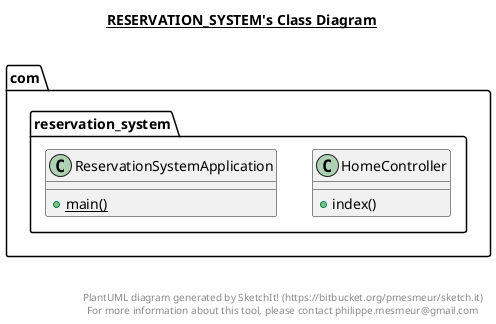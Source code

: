 @startuml

title __RESERVATION_SYSTEM's Class Diagram__\n

  namespace com.reservation_system {
    class com.reservation_system.HomeController {
        + index()
    }
  }
  

  namespace com.reservation_system {
    class com.reservation_system.ReservationSystemApplication {
        {static} + main()
    }
  }
  



right footer


PlantUML diagram generated by SketchIt! (https://bitbucket.org/pmesmeur/sketch.it)
For more information about this tool, please contact philippe.mesmeur@gmail.com
endfooter

@enduml
